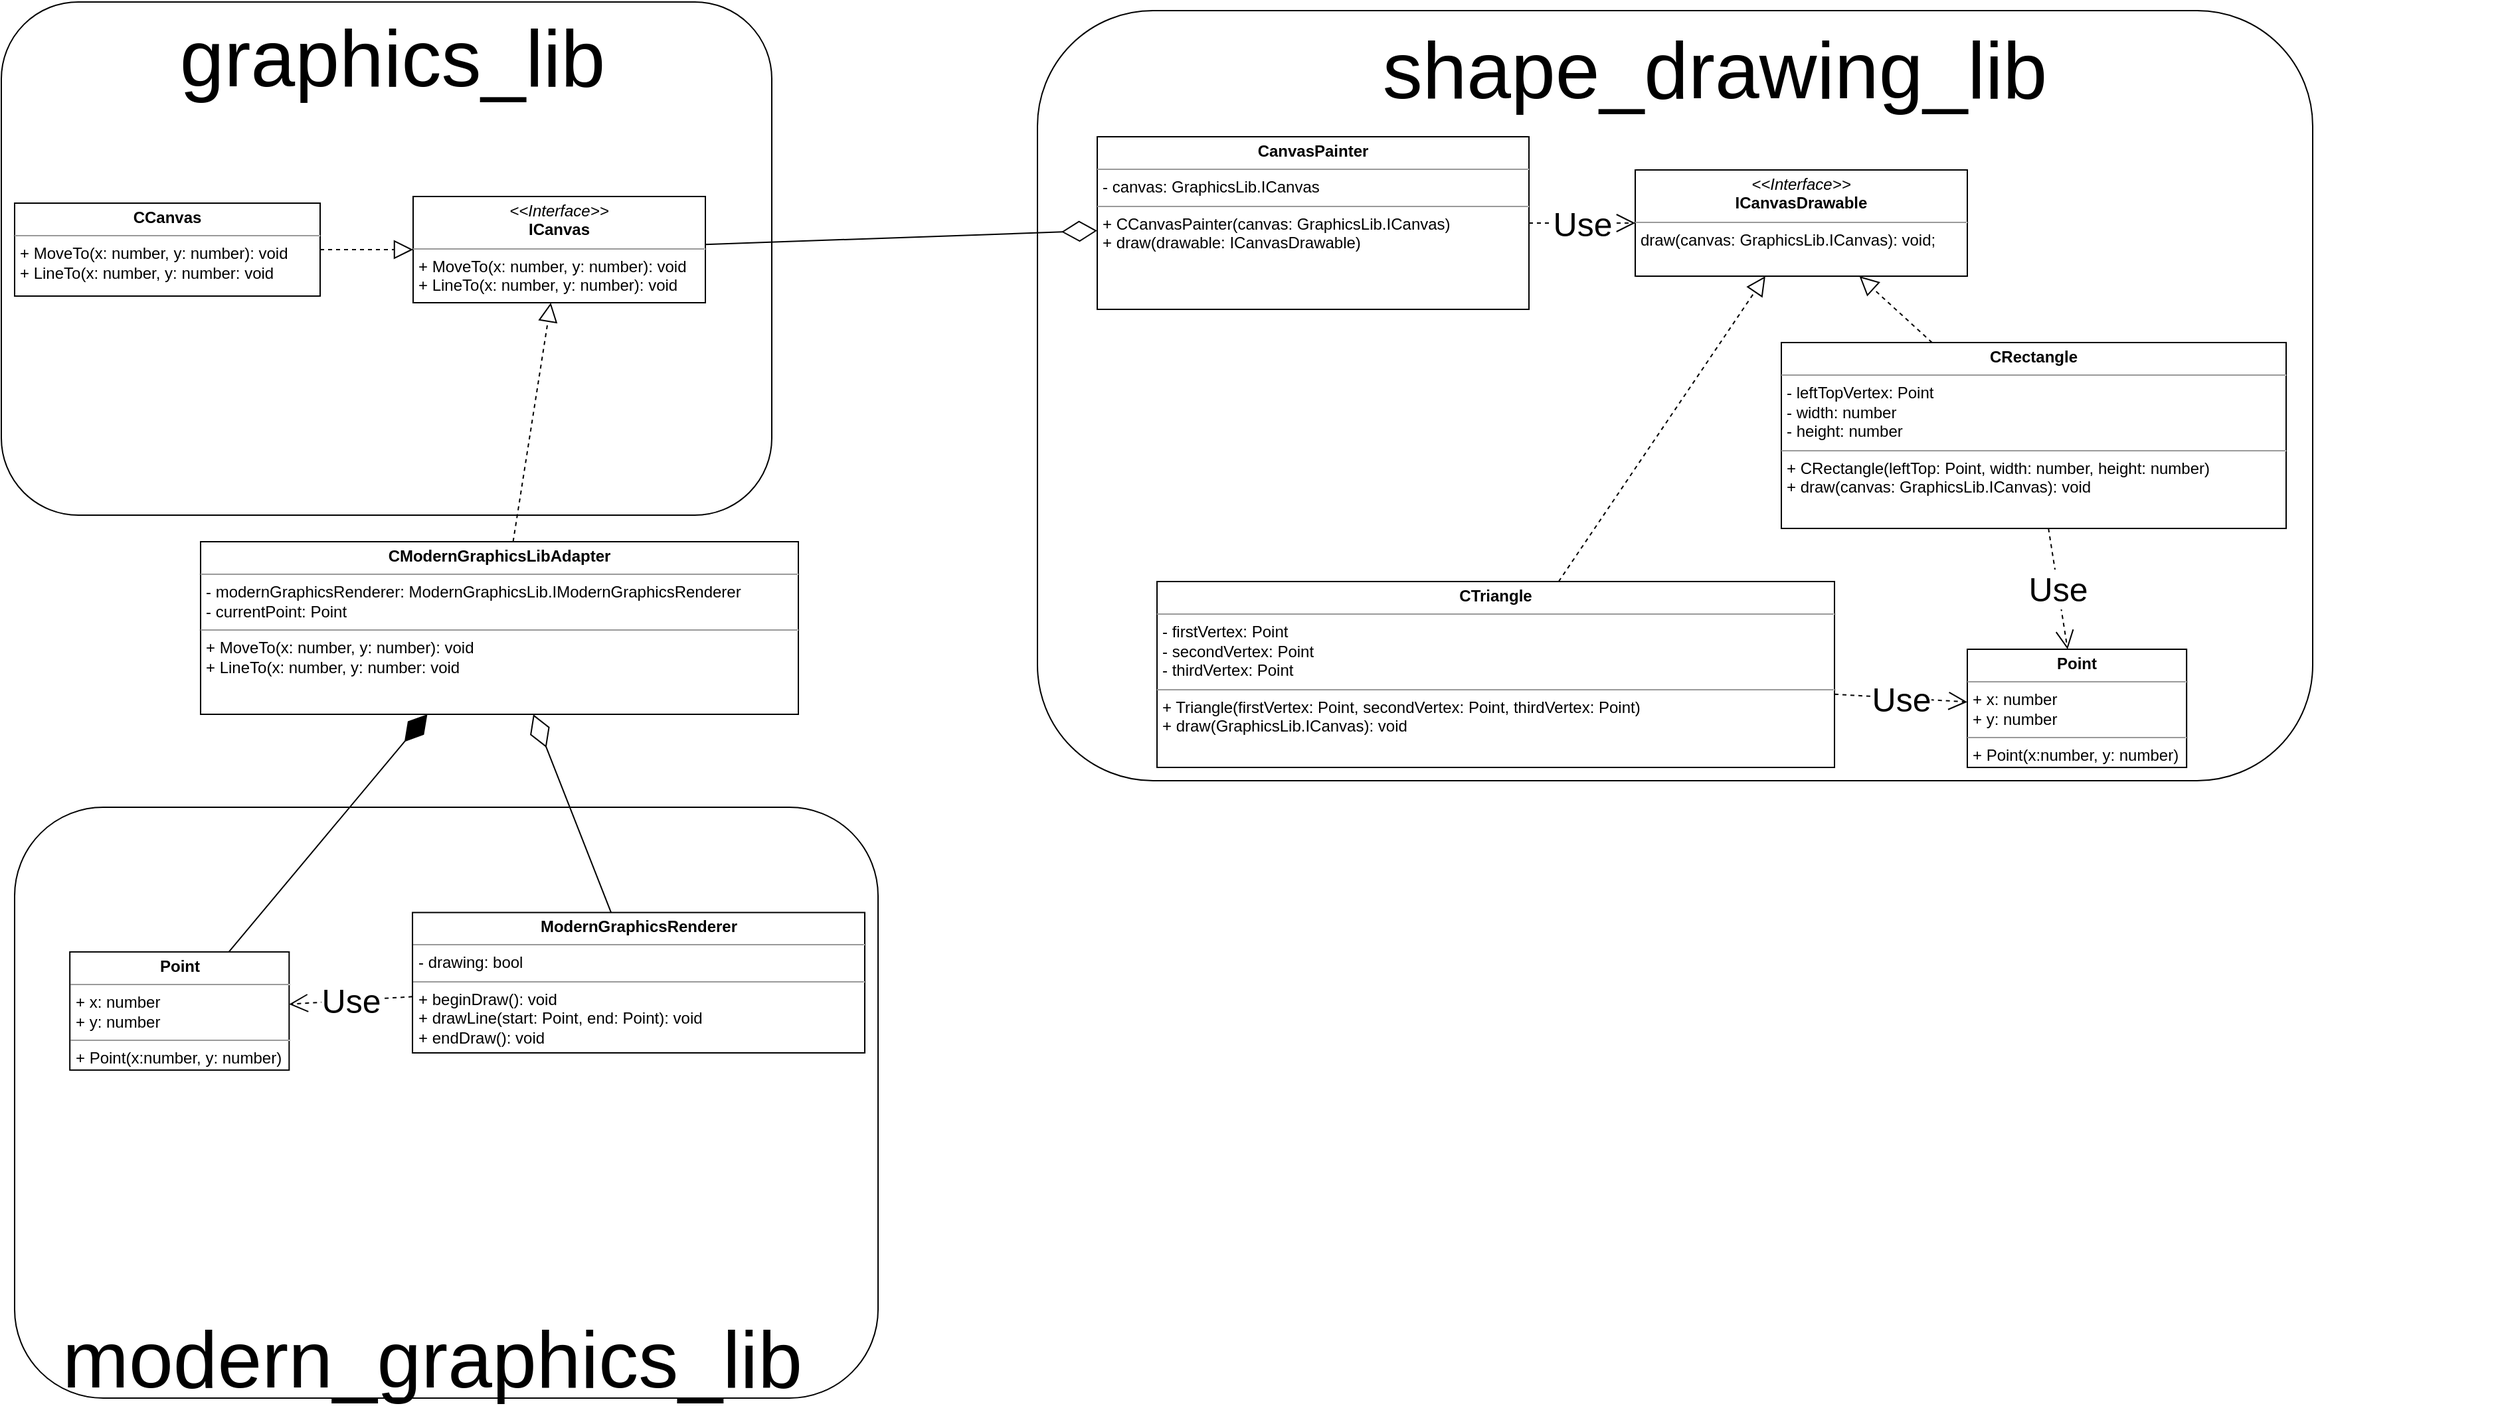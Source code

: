 <mxfile version="22.0.8" type="device">
  <diagram name="Страница 1" id="muXXL4Ey7mvd0Wbdjn9m">
    <mxGraphModel dx="2049" dy="1091" grid="1" gridSize="10" guides="1" tooltips="1" connect="1" arrows="1" fold="1" page="1" pageScale="1" pageWidth="827" pageHeight="1169" math="0" shadow="0">
      <root>
        <mxCell id="0" />
        <mxCell id="1" parent="0" />
        <mxCell id="a79Gw9A_JN4MdzGQVX5V-1" value="&lt;p style=&quot;margin: 0px ; margin-top: 4px ; text-align: center&quot;&gt;&lt;b&gt;CModernGraphicsLibAdapter&lt;/b&gt;&lt;br&gt;&lt;/p&gt;&lt;hr size=&quot;1&quot;&gt;&lt;p style=&quot;margin: 0px ; margin-left: 4px&quot;&gt;- modernGraphicsRenderer: ModernGraphicsLib.IModernGraphicsRenderer&lt;/p&gt;&lt;p style=&quot;margin: 0px ; margin-left: 4px&quot;&gt;- currentPoint: Point&amp;nbsp;&lt;/p&gt;&lt;hr size=&quot;1&quot;&gt;&lt;p style=&quot;margin: 0px 0px 0px 4px&quot;&gt;+ MoveTo(x: number, y: number): void&lt;br&gt;&lt;/p&gt;&lt;p style=&quot;margin: 0px 0px 0px 4px&quot;&gt;+ LineTo(x: number, y: number: void&lt;br&gt;&lt;/p&gt;" style="verticalAlign=top;align=left;overflow=fill;fontSize=12;fontFamily=Helvetica;html=1;" parent="1" vertex="1">
          <mxGeometry x="160" y="410" width="450" height="130" as="geometry" />
        </mxCell>
        <mxCell id="a79Gw9A_JN4MdzGQVX5V-2" value="" style="group" parent="1" vertex="1" connectable="0">
          <mxGeometry x="10" y="10" width="590" height="380" as="geometry" />
        </mxCell>
        <mxCell id="a79Gw9A_JN4MdzGQVX5V-3" value="" style="rounded=1;whiteSpace=wrap;html=1;" parent="a79Gw9A_JN4MdzGQVX5V-2" vertex="1">
          <mxGeometry y="-6.55" width="580" height="386.55" as="geometry" />
        </mxCell>
        <mxCell id="a79Gw9A_JN4MdzGQVX5V-4" value="graphics_lib" style="text;html=1;strokeColor=none;fillColor=none;align=center;verticalAlign=middle;whiteSpace=wrap;rounded=0;fontSize=60;" parent="a79Gw9A_JN4MdzGQVX5V-2" vertex="1">
          <mxGeometry x="178.372" y="6.552" width="233.256" height="58.966" as="geometry" />
        </mxCell>
        <mxCell id="a79Gw9A_JN4MdzGQVX5V-5" value="&lt;p style=&quot;margin: 0px ; margin-top: 4px ; text-align: center&quot;&gt;&lt;i&gt;&amp;lt;&amp;lt;Interface&amp;gt;&amp;gt;&lt;/i&gt;&lt;br&gt;&lt;b&gt;ICanvas&lt;/b&gt;&lt;/p&gt;&lt;hr size=&quot;1&quot;&gt;&lt;p style=&quot;margin: 0px ; margin-left: 4px&quot;&gt;+ MoveTo(x: number, y: number)&lt;span&gt;: void&lt;/span&gt;&lt;/p&gt;&lt;p style=&quot;margin: 0px ; margin-left: 4px&quot;&gt;+ LineTo(x: number, y: number): void&lt;/p&gt;" style="verticalAlign=top;align=left;overflow=fill;fontSize=12;fontFamily=Helvetica;html=1;" parent="a79Gw9A_JN4MdzGQVX5V-2" vertex="1">
          <mxGeometry x="310" y="140" width="220" height="80" as="geometry" />
        </mxCell>
        <mxCell id="a79Gw9A_JN4MdzGQVX5V-6" value="" style="endArrow=block;dashed=1;endFill=0;endSize=12;html=1;rounded=0;fontSize=25;" parent="a79Gw9A_JN4MdzGQVX5V-2" source="a79Gw9A_JN4MdzGQVX5V-7" target="a79Gw9A_JN4MdzGQVX5V-5" edge="1">
          <mxGeometry width="160" relative="1" as="geometry">
            <mxPoint x="-123.488" y="140.862" as="sourcePoint" />
            <mxPoint x="-13.721" y="140.862" as="targetPoint" />
          </mxGeometry>
        </mxCell>
        <mxCell id="a79Gw9A_JN4MdzGQVX5V-7" value="&lt;p style=&quot;margin: 0px ; margin-top: 4px ; text-align: center&quot;&gt;&lt;b&gt;CCanvas&lt;br&gt;&lt;/b&gt;&lt;/p&gt;&lt;hr size=&quot;1&quot;&gt;&lt;p style=&quot;margin: 0px 0px 0px 4px&quot;&gt;+ MoveTo(x: number, y: number): void&lt;/p&gt;&lt;p style=&quot;margin: 0px 0px 0px 4px&quot;&gt;+ LineTo(x: number, y: number: void&lt;/p&gt;" style="verticalAlign=top;align=left;overflow=fill;fontSize=12;fontFamily=Helvetica;html=1;" parent="a79Gw9A_JN4MdzGQVX5V-2" vertex="1">
          <mxGeometry x="10" y="145" width="230" height="70" as="geometry" />
        </mxCell>
        <mxCell id="a79Gw9A_JN4MdzGQVX5V-8" value="" style="endArrow=block;dashed=1;endFill=0;endSize=12;html=1;rounded=0;fontSize=25;" parent="1" source="a79Gw9A_JN4MdzGQVX5V-1" target="a79Gw9A_JN4MdzGQVX5V-5" edge="1">
          <mxGeometry width="160" relative="1" as="geometry">
            <mxPoint x="1080" y="500" as="sourcePoint" />
            <mxPoint x="1240" y="500" as="targetPoint" />
          </mxGeometry>
        </mxCell>
        <mxCell id="a79Gw9A_JN4MdzGQVX5V-17" value="" style="group" parent="1" vertex="1" connectable="0">
          <mxGeometry x="790" y="10" width="1100" height="580" as="geometry" />
        </mxCell>
        <mxCell id="a79Gw9A_JN4MdzGQVX5V-18" value="" style="rounded=1;whiteSpace=wrap;html=1;" parent="a79Gw9A_JN4MdzGQVX5V-17" vertex="1">
          <mxGeometry width="960" height="580" as="geometry" />
        </mxCell>
        <mxCell id="a79Gw9A_JN4MdzGQVX5V-19" value="shape_drawing_lib" style="text;html=1;strokeColor=none;fillColor=none;align=center;verticalAlign=middle;whiteSpace=wrap;rounded=0;fontSize=60;" parent="a79Gw9A_JN4MdzGQVX5V-17" vertex="1">
          <mxGeometry x="250" width="520" height="90" as="geometry" />
        </mxCell>
        <mxCell id="a79Gw9A_JN4MdzGQVX5V-20" value="&lt;p style=&quot;margin: 0px ; margin-top: 4px ; text-align: center&quot;&gt;&lt;i&gt;&amp;lt;&amp;lt;Interface&amp;gt;&amp;gt;&lt;/i&gt;&lt;br&gt;&lt;b&gt;ICanvasDrawable&lt;/b&gt;&lt;/p&gt;&lt;hr size=&quot;1&quot;&gt;&lt;p style=&quot;margin: 0px ; margin-left: 4px&quot;&gt;draw(canvas: GraphicsLib.ICanvas): void;&lt;br&gt;&lt;/p&gt;" style="verticalAlign=top;align=left;overflow=fill;fontSize=12;fontFamily=Helvetica;html=1;" parent="a79Gw9A_JN4MdzGQVX5V-17" vertex="1">
          <mxGeometry x="450" y="120" width="250" height="80" as="geometry" />
        </mxCell>
        <mxCell id="a79Gw9A_JN4MdzGQVX5V-22" value="&lt;p style=&quot;margin: 0px ; margin-top: 4px ; text-align: center&quot;&gt;&lt;b&gt;CTriangle&lt;/b&gt;&lt;/p&gt;&lt;hr size=&quot;1&quot;&gt;&lt;p style=&quot;margin: 0px ; margin-left: 4px&quot;&gt;- firstVertex: Point&lt;/p&gt;&lt;p style=&quot;margin: 0px ; margin-left: 4px&quot;&gt;- secondVertex: Point&lt;br&gt;&lt;/p&gt;&lt;p style=&quot;margin: 0px ; margin-left: 4px&quot;&gt;- thirdVertex: Point&lt;br&gt;&lt;/p&gt;&lt;hr size=&quot;1&quot;&gt;&lt;p style=&quot;margin: 0px ; margin-left: 4px&quot;&gt;+ Triangle(firstVertex: Point, secondVertex: Point, thirdVertex: Point)&lt;/p&gt;&lt;p style=&quot;margin: 0px ; margin-left: 4px&quot;&gt;+ draw(GraphicsLib.ICanvas): void&lt;/p&gt;" style="verticalAlign=top;align=left;overflow=fill;fontSize=12;fontFamily=Helvetica;html=1;" parent="a79Gw9A_JN4MdzGQVX5V-17" vertex="1">
          <mxGeometry x="90" y="430" width="510" height="140" as="geometry" />
        </mxCell>
        <mxCell id="a79Gw9A_JN4MdzGQVX5V-23" value="&lt;p style=&quot;margin: 0px ; margin-top: 4px ; text-align: center&quot;&gt;&lt;b&gt;CRectangle&lt;/b&gt;&lt;/p&gt;&lt;hr size=&quot;1&quot;&gt;&lt;p style=&quot;margin: 0px ; margin-left: 4px&quot;&gt;- leftTopVertex: Point&lt;/p&gt;&lt;p style=&quot;margin: 0px ; margin-left: 4px&quot;&gt;- width: number&lt;br&gt;&lt;/p&gt;&lt;p style=&quot;margin: 0px ; margin-left: 4px&quot;&gt;- height: number&lt;br&gt;&lt;/p&gt;&lt;hr size=&quot;1&quot;&gt;&lt;p style=&quot;margin: 0px ; margin-left: 4px&quot;&gt;+ CRectangle(leftTop: Point, width: number, height: number)&lt;/p&gt;&lt;p style=&quot;margin: 0px ; margin-left: 4px&quot;&gt;+ draw(canvas: GraphicsLib.ICanvas): void&lt;/p&gt;" style="verticalAlign=top;align=left;overflow=fill;fontSize=12;fontFamily=Helvetica;html=1;" parent="a79Gw9A_JN4MdzGQVX5V-17" vertex="1">
          <mxGeometry x="560" y="250" width="380" height="140" as="geometry" />
        </mxCell>
        <mxCell id="a79Gw9A_JN4MdzGQVX5V-24" style="edgeStyle=orthogonalEdgeStyle;rounded=0;orthogonalLoop=1;jettySize=auto;html=1;exitX=0.5;exitY=1;exitDx=0;exitDy=0;fontSize=25;" parent="a79Gw9A_JN4MdzGQVX5V-17" edge="1">
          <mxGeometry relative="1" as="geometry">
            <mxPoint x="770" y="545" as="sourcePoint" />
            <mxPoint x="770" y="545" as="targetPoint" />
          </mxGeometry>
        </mxCell>
        <mxCell id="a79Gw9A_JN4MdzGQVX5V-25" value="&lt;p style=&quot;margin: 0px ; margin-top: 4px ; text-align: center&quot;&gt;&lt;b&gt;CanvasPainter&lt;/b&gt;&lt;br&gt;&lt;/p&gt;&lt;hr size=&quot;1&quot;&gt;&lt;p style=&quot;margin: 0px ; margin-left: 4px&quot;&gt;- canvas: GraphicsLib.ICanvas&lt;/p&gt;&lt;hr size=&quot;1&quot;&gt;&lt;p style=&quot;margin: 0px ; margin-left: 4px&quot;&gt;+ CCanvasPainter(canvas: GraphicsLib.ICanvas)&lt;/p&gt;&lt;p style=&quot;margin: 0px ; margin-left: 4px&quot;&gt;+ draw(drawable: ICanvasDrawable)&lt;/p&gt;" style="verticalAlign=top;align=left;overflow=fill;fontSize=12;fontFamily=Helvetica;html=1;" parent="a79Gw9A_JN4MdzGQVX5V-17" vertex="1">
          <mxGeometry x="45" y="95" width="325" height="130" as="geometry" />
        </mxCell>
        <mxCell id="a79Gw9A_JN4MdzGQVX5V-26" value="Use" style="endArrow=open;endSize=12;dashed=1;html=1;rounded=0;fontSize=25;" parent="a79Gw9A_JN4MdzGQVX5V-17" source="a79Gw9A_JN4MdzGQVX5V-25" target="a79Gw9A_JN4MdzGQVX5V-20" edge="1">
          <mxGeometry width="160" relative="1" as="geometry">
            <mxPoint x="370" y="10" as="sourcePoint" />
            <mxPoint x="530" y="10" as="targetPoint" />
          </mxGeometry>
        </mxCell>
        <mxCell id="a79Gw9A_JN4MdzGQVX5V-27" value="" style="endArrow=block;dashed=1;endFill=0;endSize=12;html=1;rounded=0;fontSize=25;" parent="a79Gw9A_JN4MdzGQVX5V-17" source="a79Gw9A_JN4MdzGQVX5V-22" target="a79Gw9A_JN4MdzGQVX5V-20" edge="1">
          <mxGeometry width="160" relative="1" as="geometry">
            <mxPoint x="430" y="330" as="sourcePoint" />
            <mxPoint x="590" y="330" as="targetPoint" />
          </mxGeometry>
        </mxCell>
        <mxCell id="a79Gw9A_JN4MdzGQVX5V-28" value="" style="endArrow=block;dashed=1;endFill=0;endSize=12;html=1;rounded=0;fontSize=25;" parent="a79Gw9A_JN4MdzGQVX5V-17" source="a79Gw9A_JN4MdzGQVX5V-23" target="a79Gw9A_JN4MdzGQVX5V-20" edge="1">
          <mxGeometry width="160" relative="1" as="geometry">
            <mxPoint x="191" y="450" as="sourcePoint" />
            <mxPoint x="691.571" y="210" as="targetPoint" />
          </mxGeometry>
        </mxCell>
        <mxCell id="a79Gw9A_JN4MdzGQVX5V-29" value="Use" style="endArrow=open;endSize=12;dashed=1;html=1;rounded=0;fontSize=25;" parent="a79Gw9A_JN4MdzGQVX5V-17" source="a79Gw9A_JN4MdzGQVX5V-23" target="fj8lOmAtx6cA9qwa9dUu-8" edge="1">
          <mxGeometry width="160" relative="1" as="geometry">
            <mxPoint x="560" y="439.998" as="sourcePoint" />
            <mxPoint x="766.316" y="475" as="targetPoint" />
          </mxGeometry>
        </mxCell>
        <mxCell id="a79Gw9A_JN4MdzGQVX5V-30" value="Use" style="endArrow=open;endSize=12;dashed=1;html=1;rounded=0;fontSize=25;" parent="a79Gw9A_JN4MdzGQVX5V-17" source="a79Gw9A_JN4MdzGQVX5V-22" target="fj8lOmAtx6cA9qwa9dUu-8" edge="1">
          <mxGeometry width="160" relative="1" as="geometry">
            <mxPoint x="450" y="439.17" as="sourcePoint" />
            <mxPoint x="690" y="508.118" as="targetPoint" />
          </mxGeometry>
        </mxCell>
        <mxCell id="fj8lOmAtx6cA9qwa9dUu-8" value="&lt;p style=&quot;margin: 0px ; margin-top: 4px ; text-align: center&quot;&gt;&lt;b&gt;Point&lt;/b&gt;&lt;/p&gt;&lt;hr size=&quot;1&quot;&gt;&lt;p style=&quot;margin: 0px ; margin-left: 4px&quot;&gt;+ x: number&lt;/p&gt;&lt;p style=&quot;margin: 0px ; margin-left: 4px&quot;&gt;+ y: number&lt;/p&gt;&lt;hr size=&quot;1&quot;&gt;&lt;p style=&quot;margin: 0px ; margin-left: 4px&quot;&gt;+ Point(x:number, y: number)&lt;/p&gt;" style="verticalAlign=top;align=left;overflow=fill;fontSize=12;fontFamily=Helvetica;html=1;" vertex="1" parent="a79Gw9A_JN4MdzGQVX5V-17">
          <mxGeometry x="699.997" y="481.004" width="165.079" height="89" as="geometry" />
        </mxCell>
        <mxCell id="a79Gw9A_JN4MdzGQVX5V-31" value="" style="endArrow=diamondThin;endFill=0;endSize=24;html=1;rounded=0;fontSize=25;" parent="1" source="a79Gw9A_JN4MdzGQVX5V-5" target="a79Gw9A_JN4MdzGQVX5V-25" edge="1">
          <mxGeometry width="160" relative="1" as="geometry">
            <mxPoint x="1100" y="780" as="sourcePoint" />
            <mxPoint x="1260" y="780" as="targetPoint" />
          </mxGeometry>
        </mxCell>
        <mxCell id="fj8lOmAtx6cA9qwa9dUu-9" value="" style="group" vertex="1" connectable="0" parent="1">
          <mxGeometry x="10" y="625" width="650" height="445" as="geometry" />
        </mxCell>
        <mxCell id="fj8lOmAtx6cA9qwa9dUu-10" value="" style="rounded=1;whiteSpace=wrap;html=1;" vertex="1" parent="fj8lOmAtx6cA9qwa9dUu-9">
          <mxGeometry x="10" y="-15" width="650.0" height="445.0" as="geometry" />
        </mxCell>
        <mxCell id="fj8lOmAtx6cA9qwa9dUu-11" value="&lt;font style=&quot;font-size: 60px;&quot;&gt;modern_graphics_lib&lt;br&gt;&lt;/font&gt;" style="text;html=1;strokeColor=none;fillColor=none;align=center;verticalAlign=middle;whiteSpace=wrap;rounded=0;" vertex="1" parent="fj8lOmAtx6cA9qwa9dUu-9">
          <mxGeometry x="122.312" y="357.931" width="405.376" height="87.065" as="geometry" />
        </mxCell>
        <mxCell id="fj8lOmAtx6cA9qwa9dUu-12" value="&lt;p style=&quot;margin: 0px ; margin-top: 4px ; text-align: center&quot;&gt;&lt;b&gt;Point&lt;/b&gt;&lt;/p&gt;&lt;hr size=&quot;1&quot;&gt;&lt;p style=&quot;margin: 0px ; margin-left: 4px&quot;&gt;+ x: number&lt;/p&gt;&lt;p style=&quot;margin: 0px ; margin-left: 4px&quot;&gt;+ y: number&lt;/p&gt;&lt;hr size=&quot;1&quot;&gt;&lt;p style=&quot;margin: 0px ; margin-left: 4px&quot;&gt;+ Point(x:number, y: number)&lt;/p&gt;" style="verticalAlign=top;align=left;overflow=fill;fontSize=12;fontFamily=Helvetica;html=1;" vertex="1" parent="fj8lOmAtx6cA9qwa9dUu-9">
          <mxGeometry x="51.587" y="93.944" width="165.079" height="89" as="geometry" />
        </mxCell>
        <mxCell id="fj8lOmAtx6cA9qwa9dUu-13" value="&lt;p style=&quot;margin: 0px ; margin-top: 4px ; text-align: center&quot;&gt;&lt;b&gt;ModernGraphicsRenderer&lt;/b&gt;&lt;br&gt;&lt;/p&gt;&lt;hr size=&quot;1&quot;&gt;&lt;p style=&quot;margin: 0px ; margin-left: 4px&quot;&gt;&lt;span style=&quot;background-color: initial;&quot;&gt;- drawing: bool&lt;/span&gt;&lt;br&gt;&lt;/p&gt;&lt;hr size=&quot;1&quot;&gt;&lt;p style=&quot;margin: 0px ; margin-left: 4px&quot;&gt;&lt;span style=&quot;background-color: initial;&quot;&gt;+ beginDraw(): void&lt;/span&gt;&lt;br&gt;&lt;/p&gt;&lt;p style=&quot;margin: 0px ; margin-left: 4px&quot;&gt;+ drawLine(start: Point, end:&amp;nbsp;&lt;span&gt;Point): void&lt;/span&gt;&lt;/p&gt;&lt;p style=&quot;margin: 0px ; margin-left: 4px&quot;&gt;+ endDraw(): void&lt;/p&gt;" style="verticalAlign=top;align=left;overflow=fill;fontSize=12;fontFamily=Helvetica;html=1;" vertex="1" parent="fj8lOmAtx6cA9qwa9dUu-9">
          <mxGeometry x="309.52" y="64.28" width="340.48" height="105.72" as="geometry" />
        </mxCell>
        <mxCell id="fj8lOmAtx6cA9qwa9dUu-14" value="Use" style="endArrow=open;endSize=12;dashed=1;html=1;rounded=0;fontSize=25;" edge="1" parent="fj8lOmAtx6cA9qwa9dUu-9" source="fj8lOmAtx6cA9qwa9dUu-13" target="fj8lOmAtx6cA9qwa9dUu-12">
          <mxGeometry width="160" relative="1" as="geometry">
            <mxPoint x="2620.635" y="-240.806" as="sourcePoint" />
            <mxPoint x="2785.714" y="-247.221" as="targetPoint" />
          </mxGeometry>
        </mxCell>
        <mxCell id="a79Gw9A_JN4MdzGQVX5V-16" value="" style="endArrow=diamondThin;endFill=0;endSize=24;html=1;rounded=0;fontSize=25;" parent="1" source="fj8lOmAtx6cA9qwa9dUu-13" target="a79Gw9A_JN4MdzGQVX5V-1" edge="1">
          <mxGeometry width="160" relative="1" as="geometry">
            <mxPoint x="450.002" y="679.28" as="sourcePoint" />
            <mxPoint x="2090" y="430" as="targetPoint" />
          </mxGeometry>
        </mxCell>
        <mxCell id="a79Gw9A_JN4MdzGQVX5V-15" value="" style="endArrow=diamondThin;endFill=1;endSize=24;html=1;rounded=0;fontSize=25;" parent="1" source="fj8lOmAtx6cA9qwa9dUu-12" target="a79Gw9A_JN4MdzGQVX5V-1" edge="1">
          <mxGeometry width="160" relative="1" as="geometry">
            <mxPoint x="166.23" y="708.944" as="sourcePoint" />
            <mxPoint x="1970" y="390.004" as="targetPoint" />
          </mxGeometry>
        </mxCell>
      </root>
    </mxGraphModel>
  </diagram>
</mxfile>
